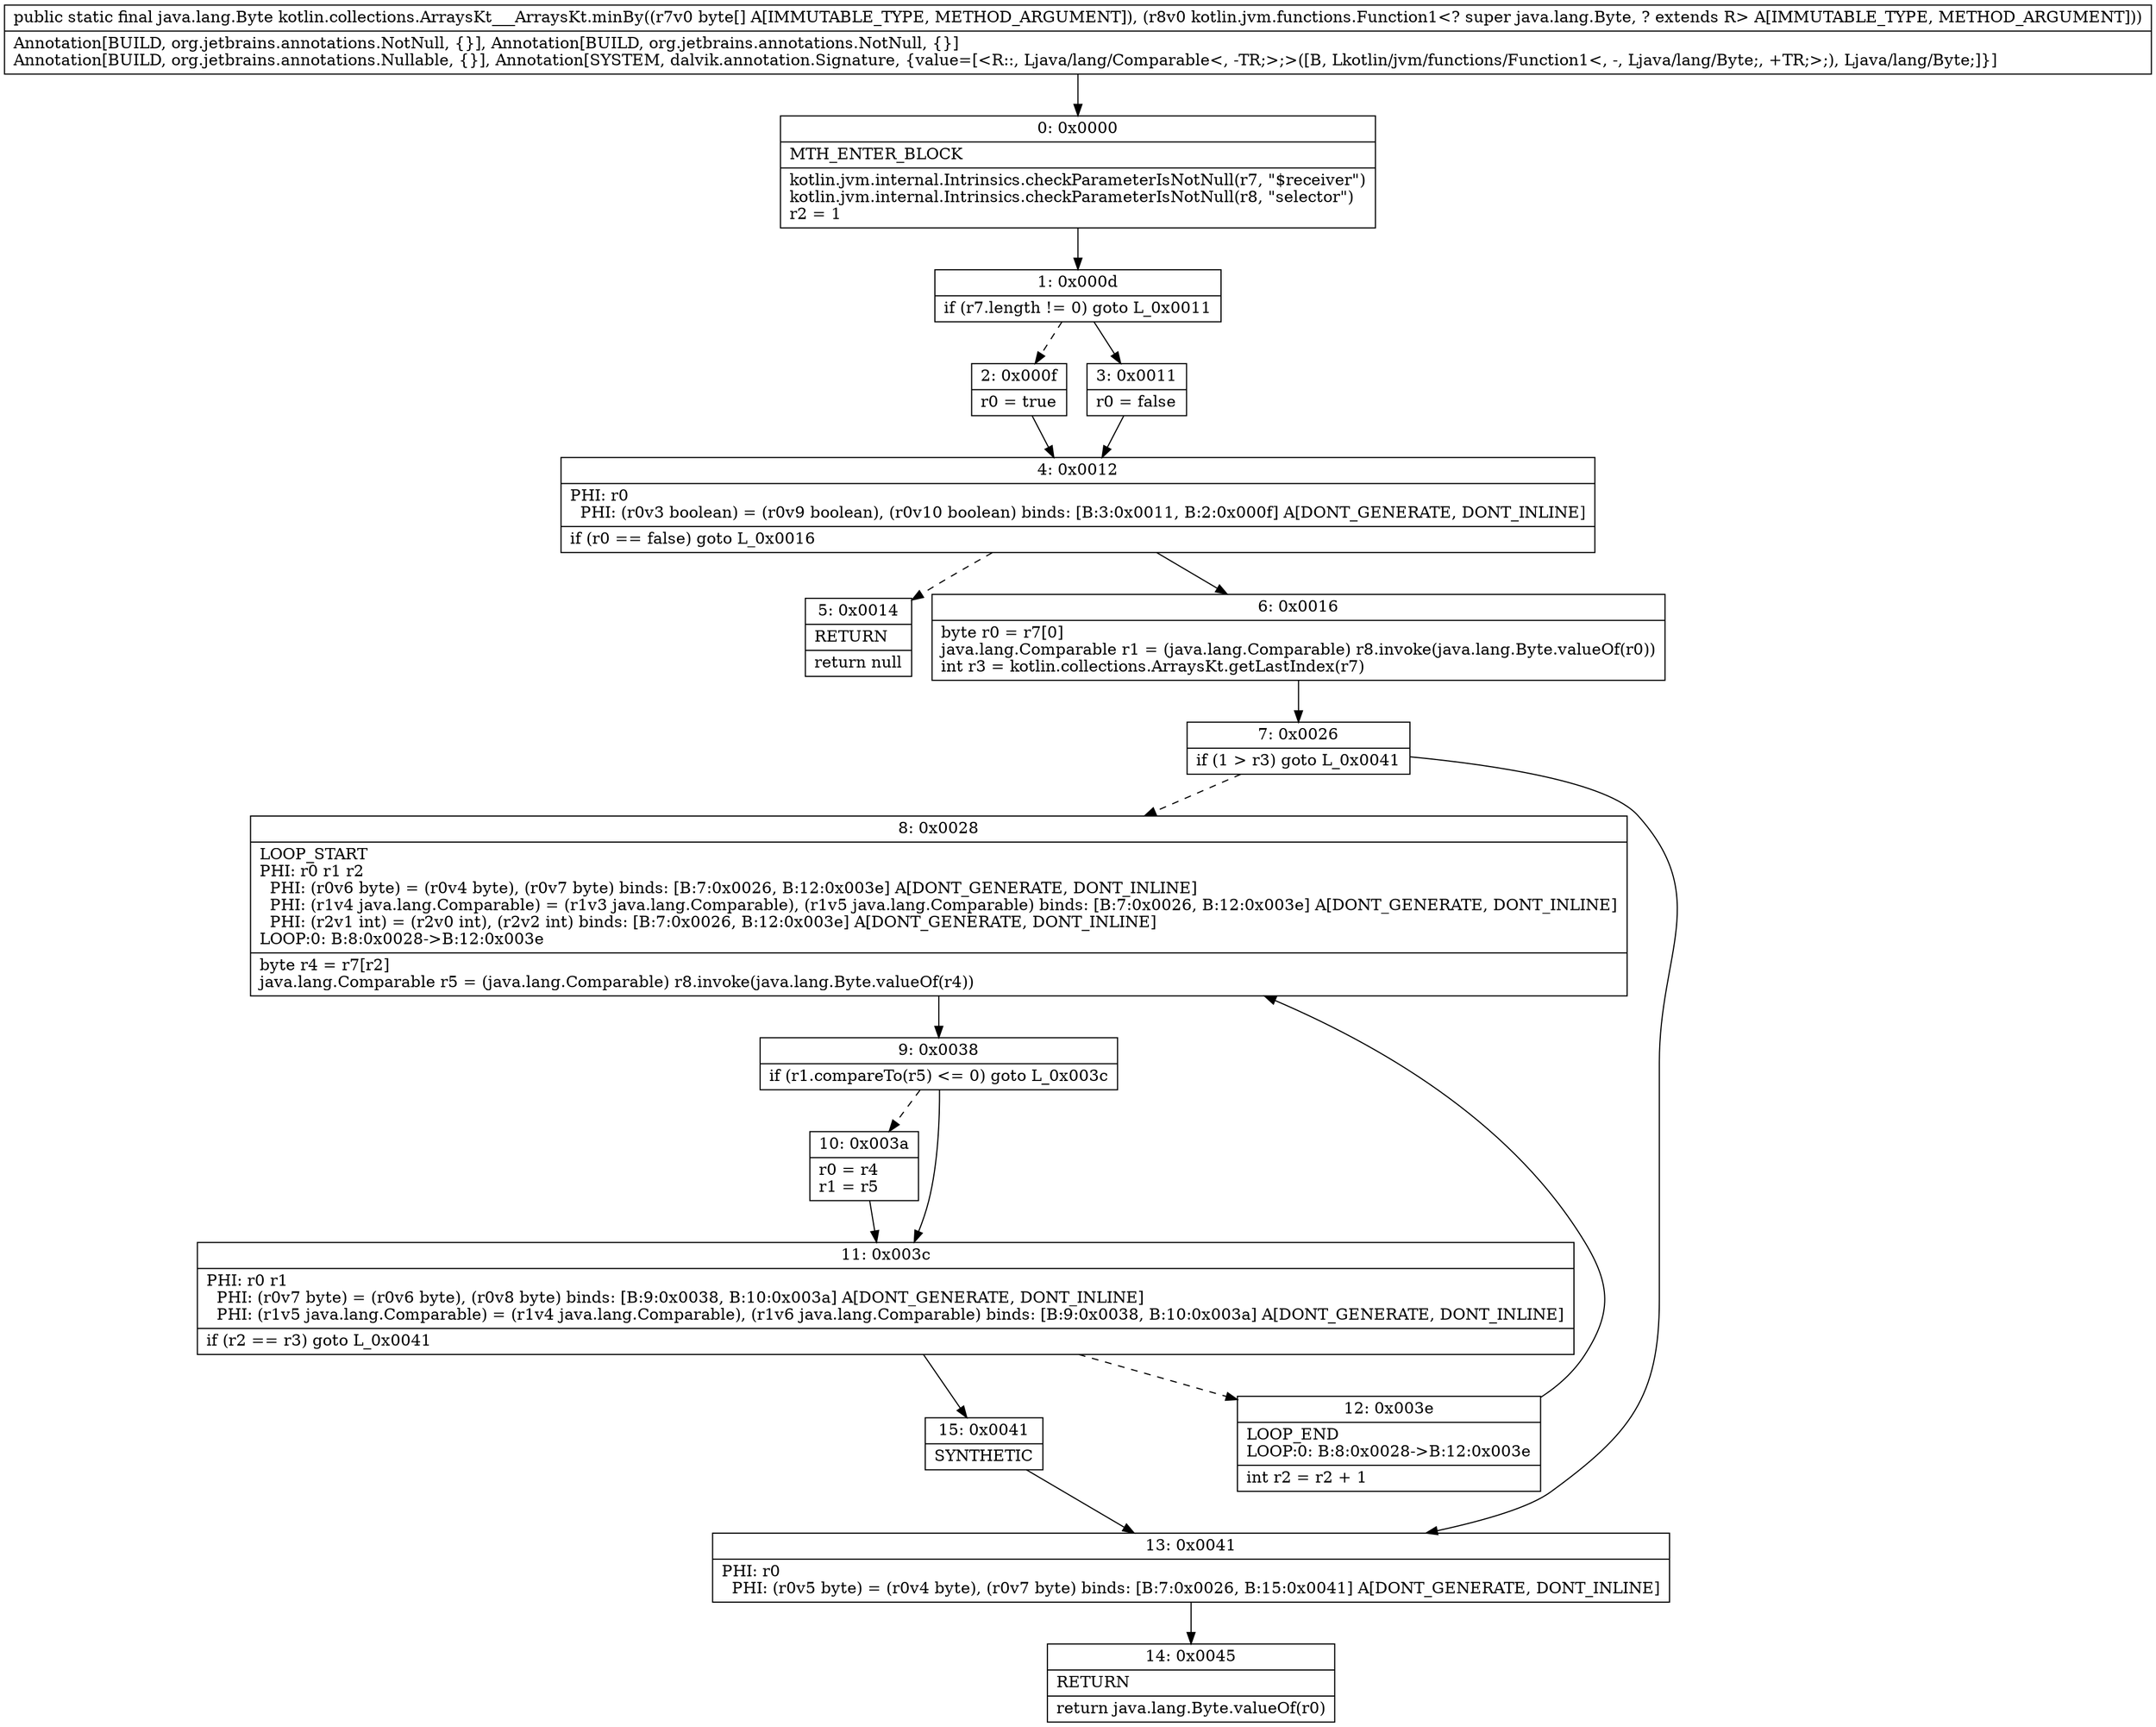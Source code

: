 digraph "CFG forkotlin.collections.ArraysKt___ArraysKt.minBy([BLkotlin\/jvm\/functions\/Function1;)Ljava\/lang\/Byte;" {
Node_0 [shape=record,label="{0\:\ 0x0000|MTH_ENTER_BLOCK\l|kotlin.jvm.internal.Intrinsics.checkParameterIsNotNull(r7, \"$receiver\")\lkotlin.jvm.internal.Intrinsics.checkParameterIsNotNull(r8, \"selector\")\lr2 = 1\l}"];
Node_1 [shape=record,label="{1\:\ 0x000d|if (r7.length != 0) goto L_0x0011\l}"];
Node_2 [shape=record,label="{2\:\ 0x000f|r0 = true\l}"];
Node_3 [shape=record,label="{3\:\ 0x0011|r0 = false\l}"];
Node_4 [shape=record,label="{4\:\ 0x0012|PHI: r0 \l  PHI: (r0v3 boolean) = (r0v9 boolean), (r0v10 boolean) binds: [B:3:0x0011, B:2:0x000f] A[DONT_GENERATE, DONT_INLINE]\l|if (r0 == false) goto L_0x0016\l}"];
Node_5 [shape=record,label="{5\:\ 0x0014|RETURN\l|return null\l}"];
Node_6 [shape=record,label="{6\:\ 0x0016|byte r0 = r7[0]\ljava.lang.Comparable r1 = (java.lang.Comparable) r8.invoke(java.lang.Byte.valueOf(r0))\lint r3 = kotlin.collections.ArraysKt.getLastIndex(r7)\l}"];
Node_7 [shape=record,label="{7\:\ 0x0026|if (1 \> r3) goto L_0x0041\l}"];
Node_8 [shape=record,label="{8\:\ 0x0028|LOOP_START\lPHI: r0 r1 r2 \l  PHI: (r0v6 byte) = (r0v4 byte), (r0v7 byte) binds: [B:7:0x0026, B:12:0x003e] A[DONT_GENERATE, DONT_INLINE]\l  PHI: (r1v4 java.lang.Comparable) = (r1v3 java.lang.Comparable), (r1v5 java.lang.Comparable) binds: [B:7:0x0026, B:12:0x003e] A[DONT_GENERATE, DONT_INLINE]\l  PHI: (r2v1 int) = (r2v0 int), (r2v2 int) binds: [B:7:0x0026, B:12:0x003e] A[DONT_GENERATE, DONT_INLINE]\lLOOP:0: B:8:0x0028\-\>B:12:0x003e\l|byte r4 = r7[r2]\ljava.lang.Comparable r5 = (java.lang.Comparable) r8.invoke(java.lang.Byte.valueOf(r4))\l}"];
Node_9 [shape=record,label="{9\:\ 0x0038|if (r1.compareTo(r5) \<= 0) goto L_0x003c\l}"];
Node_10 [shape=record,label="{10\:\ 0x003a|r0 = r4\lr1 = r5\l}"];
Node_11 [shape=record,label="{11\:\ 0x003c|PHI: r0 r1 \l  PHI: (r0v7 byte) = (r0v6 byte), (r0v8 byte) binds: [B:9:0x0038, B:10:0x003a] A[DONT_GENERATE, DONT_INLINE]\l  PHI: (r1v5 java.lang.Comparable) = (r1v4 java.lang.Comparable), (r1v6 java.lang.Comparable) binds: [B:9:0x0038, B:10:0x003a] A[DONT_GENERATE, DONT_INLINE]\l|if (r2 == r3) goto L_0x0041\l}"];
Node_12 [shape=record,label="{12\:\ 0x003e|LOOP_END\lLOOP:0: B:8:0x0028\-\>B:12:0x003e\l|int r2 = r2 + 1\l}"];
Node_13 [shape=record,label="{13\:\ 0x0041|PHI: r0 \l  PHI: (r0v5 byte) = (r0v4 byte), (r0v7 byte) binds: [B:7:0x0026, B:15:0x0041] A[DONT_GENERATE, DONT_INLINE]\l}"];
Node_14 [shape=record,label="{14\:\ 0x0045|RETURN\l|return java.lang.Byte.valueOf(r0)\l}"];
Node_15 [shape=record,label="{15\:\ 0x0041|SYNTHETIC\l}"];
MethodNode[shape=record,label="{public static final java.lang.Byte kotlin.collections.ArraysKt___ArraysKt.minBy((r7v0 byte[] A[IMMUTABLE_TYPE, METHOD_ARGUMENT]), (r8v0 kotlin.jvm.functions.Function1\<? super java.lang.Byte, ? extends R\> A[IMMUTABLE_TYPE, METHOD_ARGUMENT]))  | Annotation[BUILD, org.jetbrains.annotations.NotNull, \{\}], Annotation[BUILD, org.jetbrains.annotations.NotNull, \{\}]\lAnnotation[BUILD, org.jetbrains.annotations.Nullable, \{\}], Annotation[SYSTEM, dalvik.annotation.Signature, \{value=[\<R::, Ljava\/lang\/Comparable\<, \-TR;\>;\>([B, Lkotlin\/jvm\/functions\/Function1\<, \-, Ljava\/lang\/Byte;, +TR;\>;), Ljava\/lang\/Byte;]\}]\l}"];
MethodNode -> Node_0;
Node_0 -> Node_1;
Node_1 -> Node_2[style=dashed];
Node_1 -> Node_3;
Node_2 -> Node_4;
Node_3 -> Node_4;
Node_4 -> Node_5[style=dashed];
Node_4 -> Node_6;
Node_6 -> Node_7;
Node_7 -> Node_8[style=dashed];
Node_7 -> Node_13;
Node_8 -> Node_9;
Node_9 -> Node_10[style=dashed];
Node_9 -> Node_11;
Node_10 -> Node_11;
Node_11 -> Node_12[style=dashed];
Node_11 -> Node_15;
Node_12 -> Node_8;
Node_13 -> Node_14;
Node_15 -> Node_13;
}

